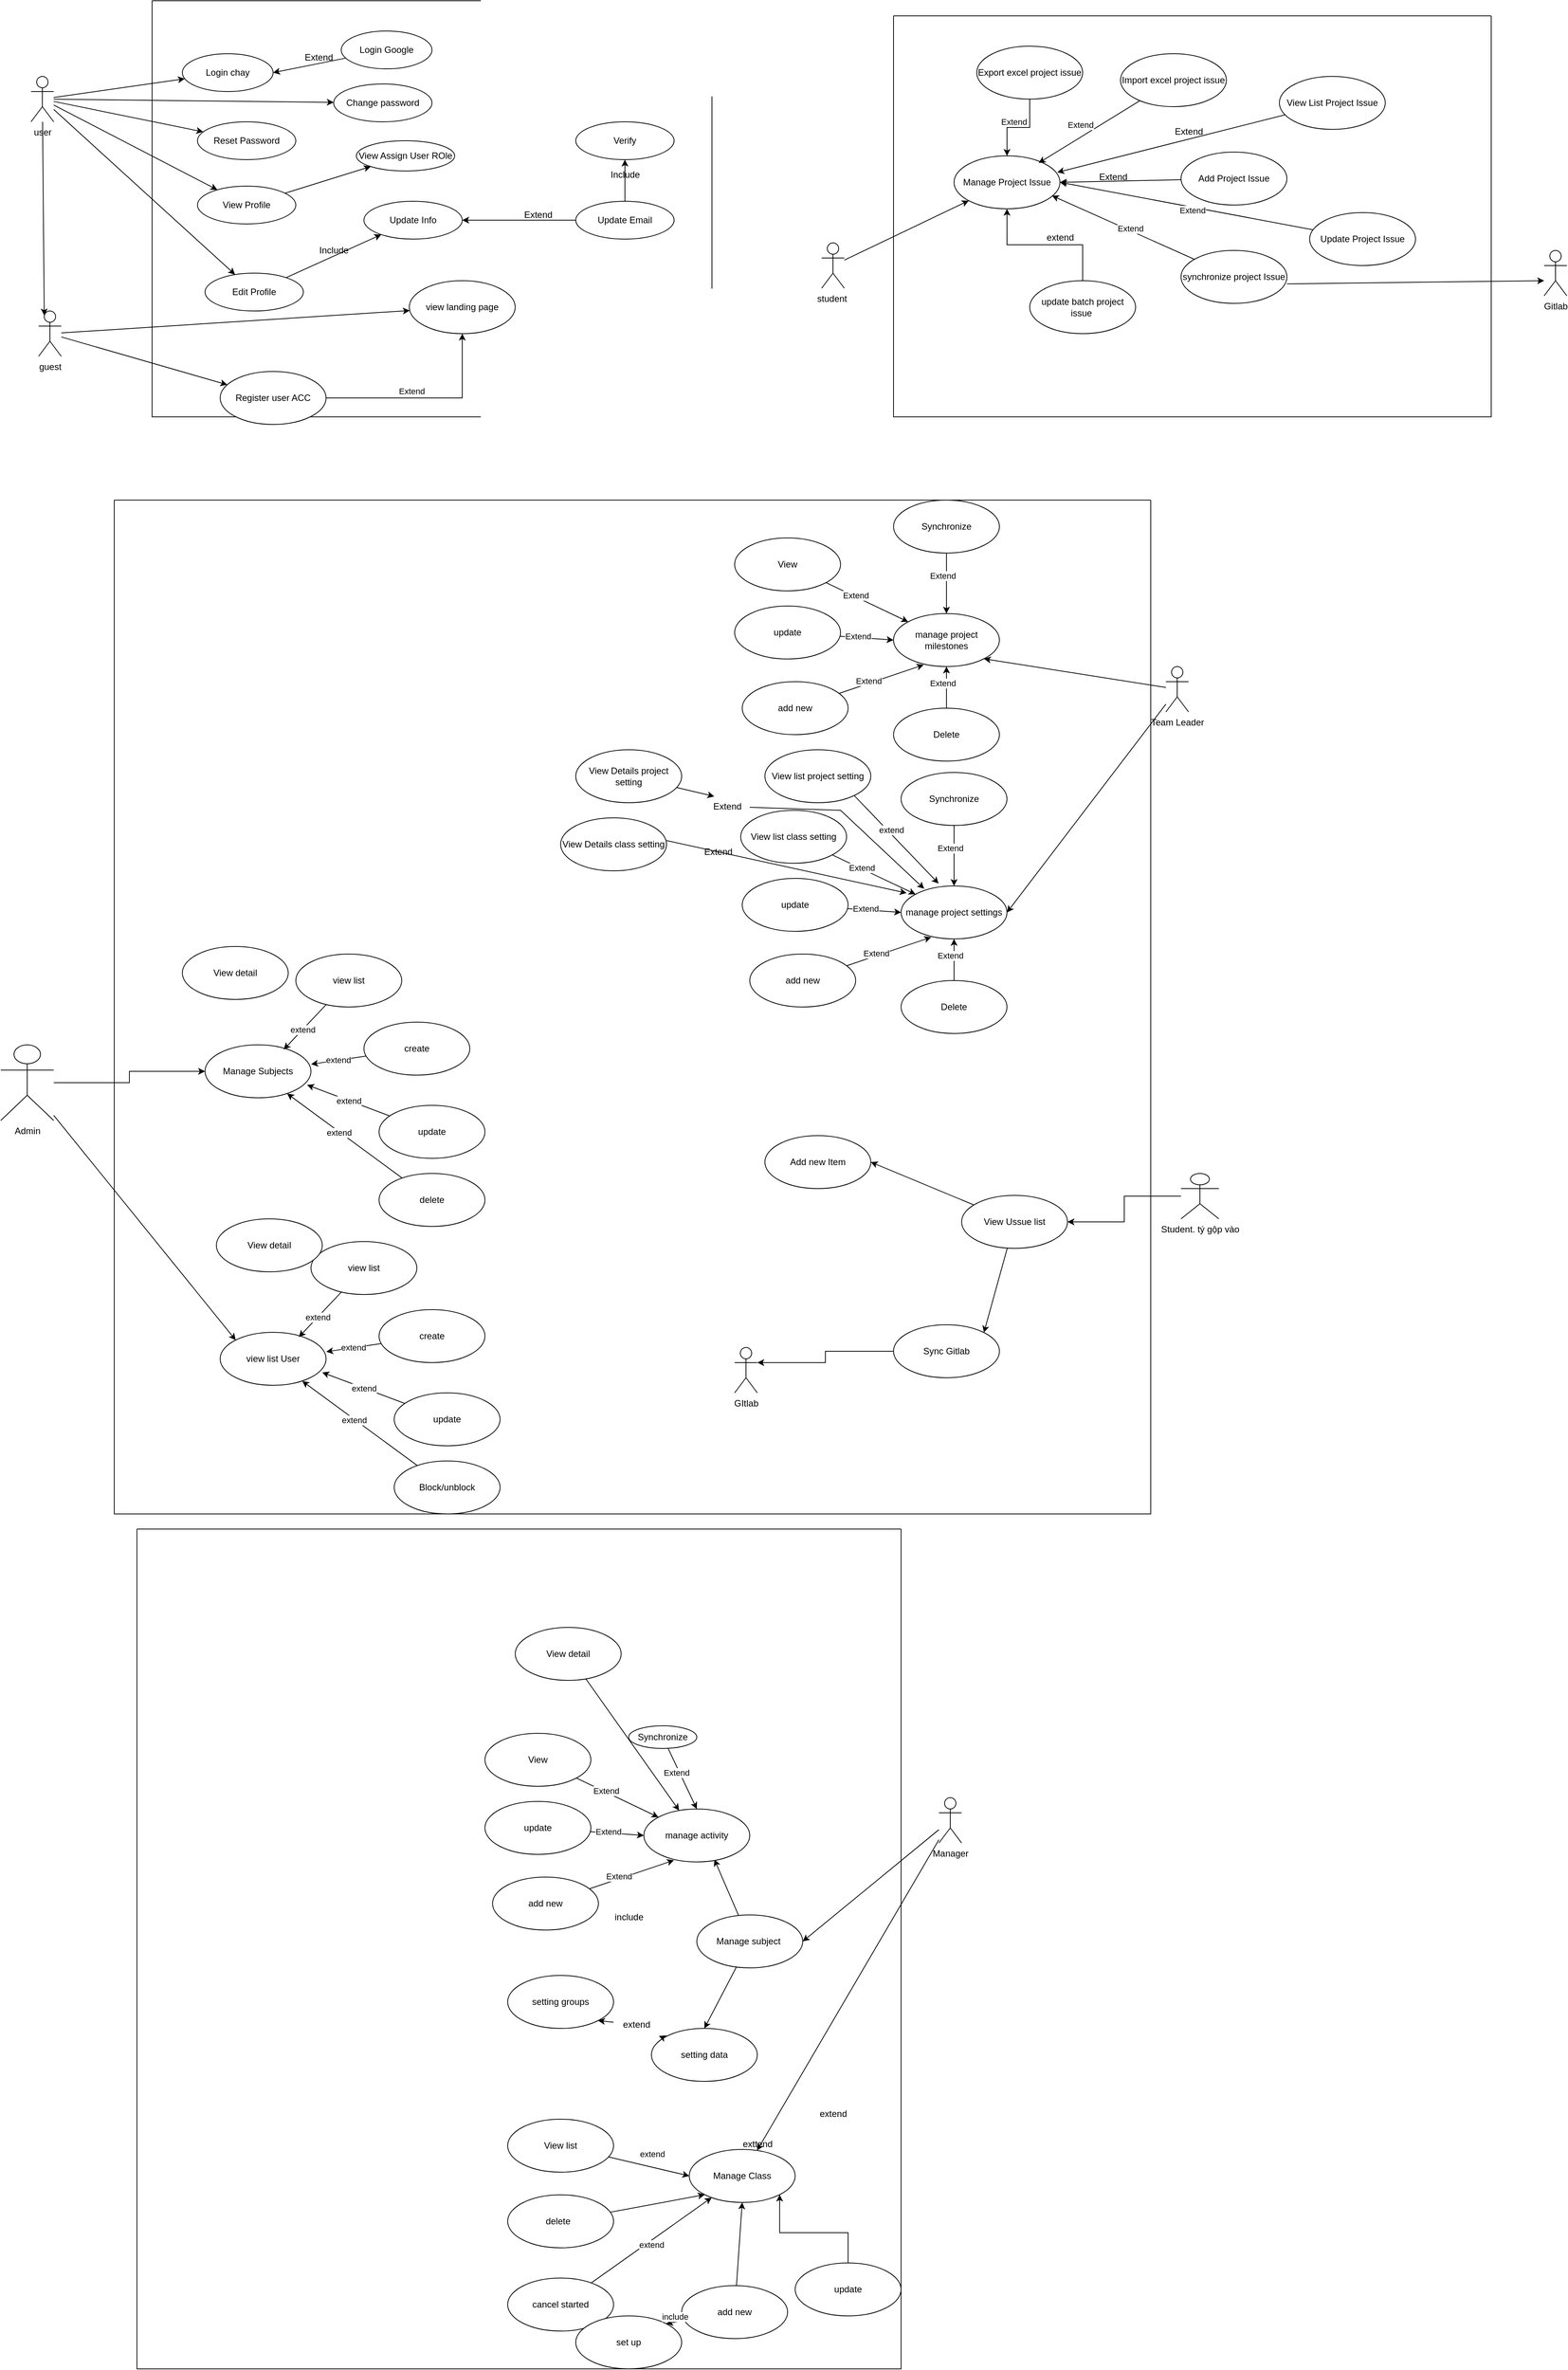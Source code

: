 <mxfile version="21.7.5" type="github">
  <diagram name="Page-1" id="S6UxS2rbXGVWsQRWLKjO">
    <mxGraphModel dx="1273" dy="740" grid="1" gridSize="10" guides="1" tooltips="1" connect="1" arrows="1" fold="1" page="1" pageScale="1" pageWidth="850" pageHeight="1100" math="0" shadow="0">
      <root>
        <mxCell id="0" />
        <mxCell id="1" parent="0" />
        <mxCell id="E_iQ0Z_nkJK2vYBMSeWu-5" style="rounded=0;orthogonalLoop=1;jettySize=auto;html=1;" parent="1" source="E_iQ0Z_nkJK2vYBMSeWu-1" target="E_iQ0Z_nkJK2vYBMSeWu-4" edge="1">
          <mxGeometry relative="1" as="geometry" />
        </mxCell>
        <mxCell id="E_iQ0Z_nkJK2vYBMSeWu-13" style="rounded=0;orthogonalLoop=1;jettySize=auto;html=1;" parent="1" source="E_iQ0Z_nkJK2vYBMSeWu-1" target="E_iQ0Z_nkJK2vYBMSeWu-12" edge="1">
          <mxGeometry relative="1" as="geometry" />
        </mxCell>
        <mxCell id="E_iQ0Z_nkJK2vYBMSeWu-16" style="rounded=0;orthogonalLoop=1;jettySize=auto;html=1;" parent="1" source="E_iQ0Z_nkJK2vYBMSeWu-1" target="E_iQ0Z_nkJK2vYBMSeWu-14" edge="1">
          <mxGeometry relative="1" as="geometry" />
        </mxCell>
        <mxCell id="E_iQ0Z_nkJK2vYBMSeWu-17" style="rounded=0;orthogonalLoop=1;jettySize=auto;html=1;" parent="1" source="E_iQ0Z_nkJK2vYBMSeWu-1" target="E_iQ0Z_nkJK2vYBMSeWu-15" edge="1">
          <mxGeometry relative="1" as="geometry" />
        </mxCell>
        <mxCell id="E_iQ0Z_nkJK2vYBMSeWu-34" style="rounded=0;orthogonalLoop=1;jettySize=auto;html=1;" parent="1" source="E_iQ0Z_nkJK2vYBMSeWu-1" target="E_iQ0Z_nkJK2vYBMSeWu-33" edge="1">
          <mxGeometry relative="1" as="geometry" />
        </mxCell>
        <mxCell id="PJf7z8ohsHyIc1MsfL0N-3" style="rounded=0;orthogonalLoop=1;jettySize=auto;html=1;entryX=0.25;entryY=0.1;entryDx=0;entryDy=0;entryPerimeter=0;" parent="1" source="E_iQ0Z_nkJK2vYBMSeWu-1" target="E_iQ0Z_nkJK2vYBMSeWu-230" edge="1">
          <mxGeometry relative="1" as="geometry" />
        </mxCell>
        <mxCell id="E_iQ0Z_nkJK2vYBMSeWu-1" value="user&lt;br&gt;" style="shape=umlActor;verticalLabelPosition=bottom;verticalAlign=top;html=1;outlineConnect=0;" parent="1" vertex="1">
          <mxGeometry x="110" y="110" width="30" height="60" as="geometry" />
        </mxCell>
        <mxCell id="E_iQ0Z_nkJK2vYBMSeWu-4" value="Login chay" style="ellipse;whiteSpace=wrap;html=1;" parent="1" vertex="1">
          <mxGeometry x="310" y="80" width="120" height="50" as="geometry" />
        </mxCell>
        <mxCell id="E_iQ0Z_nkJK2vYBMSeWu-6" value="" style="swimlane;startSize=0;" parent="1" vertex="1">
          <mxGeometry x="270" y="10" width="740" height="550" as="geometry" />
        </mxCell>
        <mxCell id="E_iQ0Z_nkJK2vYBMSeWu-8" value="Login Google" style="ellipse;whiteSpace=wrap;html=1;" parent="E_iQ0Z_nkJK2vYBMSeWu-6" vertex="1">
          <mxGeometry x="250" y="40" width="120" height="50" as="geometry" />
        </mxCell>
        <mxCell id="E_iQ0Z_nkJK2vYBMSeWu-11" value="Extend&lt;br&gt;" style="text;html=1;align=center;verticalAlign=middle;resizable=0;points=[];autosize=1;strokeColor=none;fillColor=none;" parent="E_iQ0Z_nkJK2vYBMSeWu-6" vertex="1">
          <mxGeometry x="190" y="60" width="60" height="30" as="geometry" />
        </mxCell>
        <mxCell id="E_iQ0Z_nkJK2vYBMSeWu-12" value="Reset Password" style="ellipse;whiteSpace=wrap;html=1;" parent="E_iQ0Z_nkJK2vYBMSeWu-6" vertex="1">
          <mxGeometry x="60" y="160" width="130" height="50" as="geometry" />
        </mxCell>
        <mxCell id="E_iQ0Z_nkJK2vYBMSeWu-32" style="rounded=0;orthogonalLoop=1;jettySize=auto;html=1;entryX=0;entryY=1;entryDx=0;entryDy=0;" parent="E_iQ0Z_nkJK2vYBMSeWu-6" source="E_iQ0Z_nkJK2vYBMSeWu-14" target="E_iQ0Z_nkJK2vYBMSeWu-31" edge="1">
          <mxGeometry relative="1" as="geometry" />
        </mxCell>
        <mxCell id="E_iQ0Z_nkJK2vYBMSeWu-14" value="View Profile" style="ellipse;whiteSpace=wrap;html=1;" parent="E_iQ0Z_nkJK2vYBMSeWu-6" vertex="1">
          <mxGeometry x="60" y="245" width="130" height="50" as="geometry" />
        </mxCell>
        <mxCell id="E_iQ0Z_nkJK2vYBMSeWu-19" value="" style="rounded=0;orthogonalLoop=1;jettySize=auto;html=1;" parent="E_iQ0Z_nkJK2vYBMSeWu-6" source="E_iQ0Z_nkJK2vYBMSeWu-15" target="E_iQ0Z_nkJK2vYBMSeWu-18" edge="1">
          <mxGeometry relative="1" as="geometry" />
        </mxCell>
        <mxCell id="E_iQ0Z_nkJK2vYBMSeWu-15" value="Edit Profile" style="ellipse;whiteSpace=wrap;html=1;" parent="E_iQ0Z_nkJK2vYBMSeWu-6" vertex="1">
          <mxGeometry x="70" y="360" width="130" height="50" as="geometry" />
        </mxCell>
        <mxCell id="E_iQ0Z_nkJK2vYBMSeWu-18" value="Update Info" style="ellipse;whiteSpace=wrap;html=1;" parent="E_iQ0Z_nkJK2vYBMSeWu-6" vertex="1">
          <mxGeometry x="280" y="265" width="130" height="50" as="geometry" />
        </mxCell>
        <mxCell id="E_iQ0Z_nkJK2vYBMSeWu-20" value="Include&lt;br&gt;" style="text;html=1;align=center;verticalAlign=middle;resizable=0;points=[];autosize=1;strokeColor=none;fillColor=none;" parent="E_iQ0Z_nkJK2vYBMSeWu-6" vertex="1">
          <mxGeometry x="210" y="315" width="60" height="30" as="geometry" />
        </mxCell>
        <mxCell id="E_iQ0Z_nkJK2vYBMSeWu-26" style="edgeStyle=orthogonalEdgeStyle;rounded=0;orthogonalLoop=1;jettySize=auto;html=1;entryX=1;entryY=0.5;entryDx=0;entryDy=0;" parent="E_iQ0Z_nkJK2vYBMSeWu-6" source="E_iQ0Z_nkJK2vYBMSeWu-21" target="E_iQ0Z_nkJK2vYBMSeWu-18" edge="1">
          <mxGeometry relative="1" as="geometry" />
        </mxCell>
        <mxCell id="E_iQ0Z_nkJK2vYBMSeWu-28" style="edgeStyle=orthogonalEdgeStyle;rounded=0;orthogonalLoop=1;jettySize=auto;html=1;entryX=0.5;entryY=1;entryDx=0;entryDy=0;" parent="E_iQ0Z_nkJK2vYBMSeWu-6" source="E_iQ0Z_nkJK2vYBMSeWu-21" target="E_iQ0Z_nkJK2vYBMSeWu-25" edge="1">
          <mxGeometry relative="1" as="geometry" />
        </mxCell>
        <mxCell id="E_iQ0Z_nkJK2vYBMSeWu-21" value="Update Email" style="ellipse;whiteSpace=wrap;html=1;" parent="E_iQ0Z_nkJK2vYBMSeWu-6" vertex="1">
          <mxGeometry x="560" y="265" width="130" height="50" as="geometry" />
        </mxCell>
        <mxCell id="E_iQ0Z_nkJK2vYBMSeWu-25" value="Verify" style="ellipse;whiteSpace=wrap;html=1;" parent="E_iQ0Z_nkJK2vYBMSeWu-6" vertex="1">
          <mxGeometry x="560" y="160" width="130" height="50" as="geometry" />
        </mxCell>
        <mxCell id="E_iQ0Z_nkJK2vYBMSeWu-31" value="View Assign User ROle" style="ellipse;whiteSpace=wrap;html=1;" parent="E_iQ0Z_nkJK2vYBMSeWu-6" vertex="1">
          <mxGeometry x="270" y="185" width="130" height="40" as="geometry" />
        </mxCell>
        <mxCell id="E_iQ0Z_nkJK2vYBMSeWu-33" value="Change password" style="ellipse;whiteSpace=wrap;html=1;" parent="E_iQ0Z_nkJK2vYBMSeWu-6" vertex="1">
          <mxGeometry x="240" y="110" width="130" height="50" as="geometry" />
        </mxCell>
        <mxCell id="E_iQ0Z_nkJK2vYBMSeWu-29" value="Include" style="text;html=1;align=center;verticalAlign=middle;resizable=0;points=[];autosize=1;strokeColor=none;fillColor=none;" parent="E_iQ0Z_nkJK2vYBMSeWu-6" vertex="1">
          <mxGeometry x="595" y="215" width="60" height="30" as="geometry" />
        </mxCell>
        <mxCell id="E_iQ0Z_nkJK2vYBMSeWu-231" value="view landing page" style="ellipse;whiteSpace=wrap;html=1;" parent="E_iQ0Z_nkJK2vYBMSeWu-6" vertex="1">
          <mxGeometry x="340" y="370" width="140" height="70" as="geometry" />
        </mxCell>
        <mxCell id="PJf7z8ohsHyIc1MsfL0N-1" style="edgeStyle=orthogonalEdgeStyle;rounded=0;orthogonalLoop=1;jettySize=auto;html=1;entryX=0.5;entryY=1;entryDx=0;entryDy=0;" parent="E_iQ0Z_nkJK2vYBMSeWu-6" source="E_iQ0Z_nkJK2vYBMSeWu-233" target="E_iQ0Z_nkJK2vYBMSeWu-231" edge="1">
          <mxGeometry relative="1" as="geometry" />
        </mxCell>
        <mxCell id="PJf7z8ohsHyIc1MsfL0N-2" value="Extend" style="edgeLabel;html=1;align=center;verticalAlign=middle;resizable=0;points=[];" parent="PJf7z8ohsHyIc1MsfL0N-1" vertex="1" connectable="0">
          <mxGeometry x="-0.157" y="9" relative="1" as="geometry">
            <mxPoint x="1" as="offset" />
          </mxGeometry>
        </mxCell>
        <mxCell id="E_iQ0Z_nkJK2vYBMSeWu-233" value="Register user ACC" style="ellipse;whiteSpace=wrap;html=1;" parent="E_iQ0Z_nkJK2vYBMSeWu-6" vertex="1">
          <mxGeometry x="90" y="490" width="140" height="70" as="geometry" />
        </mxCell>
        <mxCell id="E_iQ0Z_nkJK2vYBMSeWu-10" style="rounded=0;orthogonalLoop=1;jettySize=auto;html=1;entryX=1;entryY=0.5;entryDx=0;entryDy=0;" parent="1" source="E_iQ0Z_nkJK2vYBMSeWu-8" target="E_iQ0Z_nkJK2vYBMSeWu-4" edge="1">
          <mxGeometry relative="1" as="geometry" />
        </mxCell>
        <mxCell id="E_iQ0Z_nkJK2vYBMSeWu-27" value="Extend" style="text;html=1;align=center;verticalAlign=middle;resizable=0;points=[];autosize=1;strokeColor=none;fillColor=none;" parent="1" vertex="1">
          <mxGeometry x="750" y="278" width="60" height="30" as="geometry" />
        </mxCell>
        <mxCell id="E_iQ0Z_nkJK2vYBMSeWu-36" value="" style="swimlane;startSize=0;" parent="1" vertex="1">
          <mxGeometry x="220" y="670" width="1370" height="1340" as="geometry" />
        </mxCell>
        <mxCell id="E_iQ0Z_nkJK2vYBMSeWu-57" value="manage project milestones&lt;br&gt;" style="ellipse;whiteSpace=wrap;html=1;" parent="E_iQ0Z_nkJK2vYBMSeWu-36" vertex="1">
          <mxGeometry x="1030" y="150" width="140" height="70" as="geometry" />
        </mxCell>
        <mxCell id="E_iQ0Z_nkJK2vYBMSeWu-64" style="rounded=0;orthogonalLoop=1;jettySize=auto;html=1;" parent="E_iQ0Z_nkJK2vYBMSeWu-36" source="E_iQ0Z_nkJK2vYBMSeWu-58" target="E_iQ0Z_nkJK2vYBMSeWu-57" edge="1">
          <mxGeometry relative="1" as="geometry" />
        </mxCell>
        <mxCell id="E_iQ0Z_nkJK2vYBMSeWu-75" value="Extend" style="edgeLabel;html=1;align=center;verticalAlign=middle;resizable=0;points=[];" parent="E_iQ0Z_nkJK2vYBMSeWu-64" vertex="1" connectable="0">
          <mxGeometry x="-0.286" y="2" relative="1" as="geometry">
            <mxPoint x="-1" as="offset" />
          </mxGeometry>
        </mxCell>
        <mxCell id="E_iQ0Z_nkJK2vYBMSeWu-58" value="View" style="ellipse;whiteSpace=wrap;html=1;" parent="E_iQ0Z_nkJK2vYBMSeWu-36" vertex="1">
          <mxGeometry x="820" y="50" width="140" height="70" as="geometry" />
        </mxCell>
        <mxCell id="E_iQ0Z_nkJK2vYBMSeWu-66" style="rounded=0;orthogonalLoop=1;jettySize=auto;html=1;entryX=0;entryY=0.5;entryDx=0;entryDy=0;" parent="E_iQ0Z_nkJK2vYBMSeWu-36" source="E_iQ0Z_nkJK2vYBMSeWu-60" target="E_iQ0Z_nkJK2vYBMSeWu-57" edge="1">
          <mxGeometry relative="1" as="geometry" />
        </mxCell>
        <mxCell id="E_iQ0Z_nkJK2vYBMSeWu-76" value="Extend" style="edgeLabel;html=1;align=center;verticalAlign=middle;resizable=0;points=[];" parent="E_iQ0Z_nkJK2vYBMSeWu-66" vertex="1" connectable="0">
          <mxGeometry x="-0.366" y="2" relative="1" as="geometry">
            <mxPoint x="1" as="offset" />
          </mxGeometry>
        </mxCell>
        <mxCell id="E_iQ0Z_nkJK2vYBMSeWu-60" value="update" style="ellipse;whiteSpace=wrap;html=1;" parent="E_iQ0Z_nkJK2vYBMSeWu-36" vertex="1">
          <mxGeometry x="820" y="140" width="140" height="70" as="geometry" />
        </mxCell>
        <mxCell id="E_iQ0Z_nkJK2vYBMSeWu-68" style="rounded=0;orthogonalLoop=1;jettySize=auto;html=1;entryX=0.284;entryY=0.968;entryDx=0;entryDy=0;entryPerimeter=0;" parent="E_iQ0Z_nkJK2vYBMSeWu-36" source="E_iQ0Z_nkJK2vYBMSeWu-67" target="E_iQ0Z_nkJK2vYBMSeWu-57" edge="1">
          <mxGeometry relative="1" as="geometry" />
        </mxCell>
        <mxCell id="E_iQ0Z_nkJK2vYBMSeWu-77" value="Extend" style="edgeLabel;html=1;align=center;verticalAlign=middle;resizable=0;points=[];" parent="E_iQ0Z_nkJK2vYBMSeWu-68" vertex="1" connectable="0">
          <mxGeometry x="-0.289" y="3" relative="1" as="geometry">
            <mxPoint as="offset" />
          </mxGeometry>
        </mxCell>
        <mxCell id="E_iQ0Z_nkJK2vYBMSeWu-67" value="add new" style="ellipse;whiteSpace=wrap;html=1;" parent="E_iQ0Z_nkJK2vYBMSeWu-36" vertex="1">
          <mxGeometry x="830" y="240" width="140" height="70" as="geometry" />
        </mxCell>
        <mxCell id="E_iQ0Z_nkJK2vYBMSeWu-70" style="edgeStyle=orthogonalEdgeStyle;rounded=0;orthogonalLoop=1;jettySize=auto;html=1;entryX=0.5;entryY=1;entryDx=0;entryDy=0;" parent="E_iQ0Z_nkJK2vYBMSeWu-36" source="E_iQ0Z_nkJK2vYBMSeWu-69" target="E_iQ0Z_nkJK2vYBMSeWu-57" edge="1">
          <mxGeometry relative="1" as="geometry" />
        </mxCell>
        <mxCell id="E_iQ0Z_nkJK2vYBMSeWu-78" value="Extend" style="edgeLabel;html=1;align=center;verticalAlign=middle;resizable=0;points=[];" parent="E_iQ0Z_nkJK2vYBMSeWu-70" vertex="1" connectable="0">
          <mxGeometry x="0.171" y="5" relative="1" as="geometry">
            <mxPoint y="-1" as="offset" />
          </mxGeometry>
        </mxCell>
        <mxCell id="E_iQ0Z_nkJK2vYBMSeWu-69" value="Delete" style="ellipse;whiteSpace=wrap;html=1;" parent="E_iQ0Z_nkJK2vYBMSeWu-36" vertex="1">
          <mxGeometry x="1030" y="275" width="140" height="70" as="geometry" />
        </mxCell>
        <mxCell id="E_iQ0Z_nkJK2vYBMSeWu-73" style="edgeStyle=orthogonalEdgeStyle;rounded=0;orthogonalLoop=1;jettySize=auto;html=1;entryX=0.5;entryY=0;entryDx=0;entryDy=0;" parent="E_iQ0Z_nkJK2vYBMSeWu-36" source="E_iQ0Z_nkJK2vYBMSeWu-71" target="E_iQ0Z_nkJK2vYBMSeWu-57" edge="1">
          <mxGeometry relative="1" as="geometry" />
        </mxCell>
        <mxCell id="E_iQ0Z_nkJK2vYBMSeWu-74" value="Extend" style="edgeLabel;html=1;align=center;verticalAlign=middle;resizable=0;points=[];" parent="E_iQ0Z_nkJK2vYBMSeWu-73" vertex="1" connectable="0">
          <mxGeometry x="-0.222" y="-5" relative="1" as="geometry">
            <mxPoint y="-1" as="offset" />
          </mxGeometry>
        </mxCell>
        <mxCell id="E_iQ0Z_nkJK2vYBMSeWu-71" value="Synchronize" style="ellipse;whiteSpace=wrap;html=1;" parent="E_iQ0Z_nkJK2vYBMSeWu-36" vertex="1">
          <mxGeometry x="1030" width="140" height="70" as="geometry" />
        </mxCell>
        <mxCell id="E_iQ0Z_nkJK2vYBMSeWu-96" value="manage project settings" style="ellipse;whiteSpace=wrap;html=1;" parent="E_iQ0Z_nkJK2vYBMSeWu-36" vertex="1">
          <mxGeometry x="1040" y="510" width="140" height="70" as="geometry" />
        </mxCell>
        <mxCell id="E_iQ0Z_nkJK2vYBMSeWu-97" style="rounded=0;orthogonalLoop=1;jettySize=auto;html=1;" parent="E_iQ0Z_nkJK2vYBMSeWu-36" source="E_iQ0Z_nkJK2vYBMSeWu-99" target="E_iQ0Z_nkJK2vYBMSeWu-96" edge="1">
          <mxGeometry relative="1" as="geometry" />
        </mxCell>
        <mxCell id="E_iQ0Z_nkJK2vYBMSeWu-98" value="Extend" style="edgeLabel;html=1;align=center;verticalAlign=middle;resizable=0;points=[];" parent="E_iQ0Z_nkJK2vYBMSeWu-97" vertex="1" connectable="0">
          <mxGeometry x="-0.286" y="2" relative="1" as="geometry">
            <mxPoint x="-1" as="offset" />
          </mxGeometry>
        </mxCell>
        <mxCell id="E_iQ0Z_nkJK2vYBMSeWu-99" value="View list class setting" style="ellipse;whiteSpace=wrap;html=1;" parent="E_iQ0Z_nkJK2vYBMSeWu-36" vertex="1">
          <mxGeometry x="828" y="410" width="140" height="70" as="geometry" />
        </mxCell>
        <mxCell id="E_iQ0Z_nkJK2vYBMSeWu-100" style="rounded=0;orthogonalLoop=1;jettySize=auto;html=1;entryX=0;entryY=0.5;entryDx=0;entryDy=0;" parent="E_iQ0Z_nkJK2vYBMSeWu-36" source="E_iQ0Z_nkJK2vYBMSeWu-102" target="E_iQ0Z_nkJK2vYBMSeWu-96" edge="1">
          <mxGeometry relative="1" as="geometry" />
        </mxCell>
        <mxCell id="E_iQ0Z_nkJK2vYBMSeWu-101" value="Extend" style="edgeLabel;html=1;align=center;verticalAlign=middle;resizable=0;points=[];" parent="E_iQ0Z_nkJK2vYBMSeWu-100" vertex="1" connectable="0">
          <mxGeometry x="-0.366" y="2" relative="1" as="geometry">
            <mxPoint x="1" as="offset" />
          </mxGeometry>
        </mxCell>
        <mxCell id="E_iQ0Z_nkJK2vYBMSeWu-102" value="update" style="ellipse;whiteSpace=wrap;html=1;" parent="E_iQ0Z_nkJK2vYBMSeWu-36" vertex="1">
          <mxGeometry x="830" y="500" width="140" height="70" as="geometry" />
        </mxCell>
        <mxCell id="E_iQ0Z_nkJK2vYBMSeWu-103" style="rounded=0;orthogonalLoop=1;jettySize=auto;html=1;entryX=0.284;entryY=0.968;entryDx=0;entryDy=0;entryPerimeter=0;" parent="E_iQ0Z_nkJK2vYBMSeWu-36" source="E_iQ0Z_nkJK2vYBMSeWu-105" target="E_iQ0Z_nkJK2vYBMSeWu-96" edge="1">
          <mxGeometry relative="1" as="geometry" />
        </mxCell>
        <mxCell id="E_iQ0Z_nkJK2vYBMSeWu-104" value="Extend" style="edgeLabel;html=1;align=center;verticalAlign=middle;resizable=0;points=[];" parent="E_iQ0Z_nkJK2vYBMSeWu-103" vertex="1" connectable="0">
          <mxGeometry x="-0.289" y="3" relative="1" as="geometry">
            <mxPoint as="offset" />
          </mxGeometry>
        </mxCell>
        <mxCell id="E_iQ0Z_nkJK2vYBMSeWu-105" value="add new" style="ellipse;whiteSpace=wrap;html=1;" parent="E_iQ0Z_nkJK2vYBMSeWu-36" vertex="1">
          <mxGeometry x="840" y="600" width="140" height="70" as="geometry" />
        </mxCell>
        <mxCell id="E_iQ0Z_nkJK2vYBMSeWu-106" style="edgeStyle=orthogonalEdgeStyle;rounded=0;orthogonalLoop=1;jettySize=auto;html=1;entryX=0.5;entryY=1;entryDx=0;entryDy=0;" parent="E_iQ0Z_nkJK2vYBMSeWu-36" source="E_iQ0Z_nkJK2vYBMSeWu-108" target="E_iQ0Z_nkJK2vYBMSeWu-96" edge="1">
          <mxGeometry relative="1" as="geometry" />
        </mxCell>
        <mxCell id="E_iQ0Z_nkJK2vYBMSeWu-107" value="Extend" style="edgeLabel;html=1;align=center;verticalAlign=middle;resizable=0;points=[];" parent="E_iQ0Z_nkJK2vYBMSeWu-106" vertex="1" connectable="0">
          <mxGeometry x="0.171" y="5" relative="1" as="geometry">
            <mxPoint y="-1" as="offset" />
          </mxGeometry>
        </mxCell>
        <mxCell id="E_iQ0Z_nkJK2vYBMSeWu-108" value="Delete" style="ellipse;whiteSpace=wrap;html=1;" parent="E_iQ0Z_nkJK2vYBMSeWu-36" vertex="1">
          <mxGeometry x="1040" y="635" width="140" height="70" as="geometry" />
        </mxCell>
        <mxCell id="E_iQ0Z_nkJK2vYBMSeWu-109" style="edgeStyle=orthogonalEdgeStyle;rounded=0;orthogonalLoop=1;jettySize=auto;html=1;entryX=0.5;entryY=0;entryDx=0;entryDy=0;" parent="E_iQ0Z_nkJK2vYBMSeWu-36" source="E_iQ0Z_nkJK2vYBMSeWu-111" target="E_iQ0Z_nkJK2vYBMSeWu-96" edge="1">
          <mxGeometry relative="1" as="geometry" />
        </mxCell>
        <mxCell id="E_iQ0Z_nkJK2vYBMSeWu-110" value="Extend" style="edgeLabel;html=1;align=center;verticalAlign=middle;resizable=0;points=[];" parent="E_iQ0Z_nkJK2vYBMSeWu-109" vertex="1" connectable="0">
          <mxGeometry x="-0.222" y="-5" relative="1" as="geometry">
            <mxPoint y="-1" as="offset" />
          </mxGeometry>
        </mxCell>
        <mxCell id="E_iQ0Z_nkJK2vYBMSeWu-111" value="Synchronize" style="ellipse;whiteSpace=wrap;html=1;" parent="E_iQ0Z_nkJK2vYBMSeWu-36" vertex="1">
          <mxGeometry x="1040" y="360" width="140" height="70" as="geometry" />
        </mxCell>
        <mxCell id="ZFBj4-Nmn7d8awIpKmeW-1" style="rounded=0;orthogonalLoop=1;jettySize=auto;html=1;entryX=0.01;entryY=0.405;entryDx=0;entryDy=0;entryPerimeter=0;" parent="E_iQ0Z_nkJK2vYBMSeWu-36" edge="1">
          <mxGeometry relative="1" as="geometry">
            <mxPoint x="730.003" y="450.0" as="sourcePoint" />
            <mxPoint x="1047.23" y="519.37" as="targetPoint" />
          </mxGeometry>
        </mxCell>
        <mxCell id="E_iQ0Z_nkJK2vYBMSeWu-112" value="View Details class setting" style="ellipse;whiteSpace=wrap;html=1;" parent="E_iQ0Z_nkJK2vYBMSeWu-36" vertex="1">
          <mxGeometry x="590" y="420" width="140" height="70" as="geometry" />
        </mxCell>
        <mxCell id="E_iQ0Z_nkJK2vYBMSeWu-118" style="rounded=0;orthogonalLoop=1;jettySize=auto;html=1;entryX=0.354;entryY=-0.045;entryDx=0;entryDy=0;entryPerimeter=0;" parent="E_iQ0Z_nkJK2vYBMSeWu-36" target="E_iQ0Z_nkJK2vYBMSeWu-96" edge="1">
          <mxGeometry relative="1" as="geometry">
            <mxPoint x="970.001" y="382.033" as="sourcePoint" />
            <mxPoint x="1092.24" y="500.0" as="targetPoint" />
          </mxGeometry>
        </mxCell>
        <mxCell id="E_iQ0Z_nkJK2vYBMSeWu-119" value="extend" style="edgeLabel;html=1;align=center;verticalAlign=middle;resizable=0;points=[];" parent="E_iQ0Z_nkJK2vYBMSeWu-118" vertex="1" connectable="0">
          <mxGeometry x="-0.106" y="3" relative="1" as="geometry">
            <mxPoint x="1" as="offset" />
          </mxGeometry>
        </mxCell>
        <mxCell id="E_iQ0Z_nkJK2vYBMSeWu-115" value="View list project setting" style="ellipse;whiteSpace=wrap;html=1;" parent="E_iQ0Z_nkJK2vYBMSeWu-36" vertex="1">
          <mxGeometry x="860" y="330" width="140" height="70" as="geometry" />
        </mxCell>
        <mxCell id="ZFBj4-Nmn7d8awIpKmeW-2" style="rounded=0;orthogonalLoop=1;jettySize=auto;html=1;entryX=0.218;entryY=0.053;entryDx=0;entryDy=0;entryPerimeter=0;" parent="E_iQ0Z_nkJK2vYBMSeWu-36" source="E_iQ0Z_nkJK2vYBMSeWu-120" target="E_iQ0Z_nkJK2vYBMSeWu-96" edge="1">
          <mxGeometry relative="1" as="geometry">
            <Array as="points">
              <mxPoint x="960" y="410" />
            </Array>
          </mxGeometry>
        </mxCell>
        <mxCell id="E_iQ0Z_nkJK2vYBMSeWu-116" value="View Details project setting" style="ellipse;whiteSpace=wrap;html=1;" parent="E_iQ0Z_nkJK2vYBMSeWu-36" vertex="1">
          <mxGeometry x="610" y="330" width="140" height="70" as="geometry" />
        </mxCell>
        <mxCell id="E_iQ0Z_nkJK2vYBMSeWu-194" value="Manage Subjects&lt;br&gt;" style="ellipse;whiteSpace=wrap;html=1;" parent="E_iQ0Z_nkJK2vYBMSeWu-36" vertex="1">
          <mxGeometry x="120" y="720" width="140" height="70" as="geometry" />
        </mxCell>
        <mxCell id="E_iQ0Z_nkJK2vYBMSeWu-205" style="rounded=0;orthogonalLoop=1;jettySize=auto;html=1;entryX=0.743;entryY=0.089;entryDx=0;entryDy=0;entryPerimeter=0;" parent="E_iQ0Z_nkJK2vYBMSeWu-36" source="E_iQ0Z_nkJK2vYBMSeWu-198" target="E_iQ0Z_nkJK2vYBMSeWu-194" edge="1">
          <mxGeometry relative="1" as="geometry" />
        </mxCell>
        <mxCell id="E_iQ0Z_nkJK2vYBMSeWu-209" value="extend" style="edgeLabel;html=1;align=center;verticalAlign=middle;resizable=0;points=[];" parent="E_iQ0Z_nkJK2vYBMSeWu-205" vertex="1" connectable="0">
          <mxGeometry x="0.124" relative="1" as="geometry">
            <mxPoint as="offset" />
          </mxGeometry>
        </mxCell>
        <mxCell id="E_iQ0Z_nkJK2vYBMSeWu-198" value="view list" style="ellipse;whiteSpace=wrap;html=1;" parent="E_iQ0Z_nkJK2vYBMSeWu-36" vertex="1">
          <mxGeometry x="240" y="600" width="140" height="70" as="geometry" />
        </mxCell>
        <mxCell id="E_iQ0Z_nkJK2vYBMSeWu-206" style="rounded=0;orthogonalLoop=1;jettySize=auto;html=1;entryX=1.002;entryY=0.366;entryDx=0;entryDy=0;entryPerimeter=0;" parent="E_iQ0Z_nkJK2vYBMSeWu-36" source="E_iQ0Z_nkJK2vYBMSeWu-199" target="E_iQ0Z_nkJK2vYBMSeWu-194" edge="1">
          <mxGeometry relative="1" as="geometry" />
        </mxCell>
        <mxCell id="E_iQ0Z_nkJK2vYBMSeWu-210" value="extend" style="edgeLabel;html=1;align=center;verticalAlign=middle;resizable=0;points=[];" parent="E_iQ0Z_nkJK2vYBMSeWu-206" vertex="1" connectable="0">
          <mxGeometry x="-0.009" relative="1" as="geometry">
            <mxPoint x="-1" as="offset" />
          </mxGeometry>
        </mxCell>
        <mxCell id="E_iQ0Z_nkJK2vYBMSeWu-199" value="create" style="ellipse;whiteSpace=wrap;html=1;" parent="E_iQ0Z_nkJK2vYBMSeWu-36" vertex="1">
          <mxGeometry x="330" y="690" width="140" height="70" as="geometry" />
        </mxCell>
        <mxCell id="E_iQ0Z_nkJK2vYBMSeWu-207" style="rounded=0;orthogonalLoop=1;jettySize=auto;html=1;entryX=0.964;entryY=0.757;entryDx=0;entryDy=0;entryPerimeter=0;" parent="E_iQ0Z_nkJK2vYBMSeWu-36" source="E_iQ0Z_nkJK2vYBMSeWu-200" target="E_iQ0Z_nkJK2vYBMSeWu-194" edge="1">
          <mxGeometry relative="1" as="geometry" />
        </mxCell>
        <mxCell id="E_iQ0Z_nkJK2vYBMSeWu-211" value="extend" style="edgeLabel;html=1;align=center;verticalAlign=middle;resizable=0;points=[];" parent="E_iQ0Z_nkJK2vYBMSeWu-207" vertex="1" connectable="0">
          <mxGeometry x="-0.007" y="1" relative="1" as="geometry">
            <mxPoint y="-1" as="offset" />
          </mxGeometry>
        </mxCell>
        <mxCell id="E_iQ0Z_nkJK2vYBMSeWu-200" value="update" style="ellipse;whiteSpace=wrap;html=1;" parent="E_iQ0Z_nkJK2vYBMSeWu-36" vertex="1">
          <mxGeometry x="350" y="800" width="140" height="70" as="geometry" />
        </mxCell>
        <mxCell id="E_iQ0Z_nkJK2vYBMSeWu-208" style="rounded=0;orthogonalLoop=1;jettySize=auto;html=1;entryX=0.775;entryY=0.92;entryDx=0;entryDy=0;entryPerimeter=0;" parent="E_iQ0Z_nkJK2vYBMSeWu-36" source="E_iQ0Z_nkJK2vYBMSeWu-201" target="E_iQ0Z_nkJK2vYBMSeWu-194" edge="1">
          <mxGeometry relative="1" as="geometry" />
        </mxCell>
        <mxCell id="E_iQ0Z_nkJK2vYBMSeWu-212" value="extend" style="edgeLabel;html=1;align=center;verticalAlign=middle;resizable=0;points=[];" parent="E_iQ0Z_nkJK2vYBMSeWu-208" vertex="1" connectable="0">
          <mxGeometry x="0.095" y="1" relative="1" as="geometry">
            <mxPoint as="offset" />
          </mxGeometry>
        </mxCell>
        <mxCell id="E_iQ0Z_nkJK2vYBMSeWu-201" value="delete" style="ellipse;whiteSpace=wrap;html=1;" parent="E_iQ0Z_nkJK2vYBMSeWu-36" vertex="1">
          <mxGeometry x="350" y="890" width="140" height="70" as="geometry" />
        </mxCell>
        <mxCell id="E_iQ0Z_nkJK2vYBMSeWu-202" value="View detail" style="ellipse;whiteSpace=wrap;html=1;" parent="E_iQ0Z_nkJK2vYBMSeWu-36" vertex="1">
          <mxGeometry x="90" y="590" width="140" height="70" as="geometry" />
        </mxCell>
        <mxCell id="E_iQ0Z_nkJK2vYBMSeWu-213" value="view list User" style="ellipse;whiteSpace=wrap;html=1;" parent="E_iQ0Z_nkJK2vYBMSeWu-36" vertex="1">
          <mxGeometry x="140" y="1100" width="140" height="70" as="geometry" />
        </mxCell>
        <mxCell id="E_iQ0Z_nkJK2vYBMSeWu-214" style="rounded=0;orthogonalLoop=1;jettySize=auto;html=1;entryX=0.743;entryY=0.089;entryDx=0;entryDy=0;entryPerimeter=0;" parent="E_iQ0Z_nkJK2vYBMSeWu-36" source="E_iQ0Z_nkJK2vYBMSeWu-216" target="E_iQ0Z_nkJK2vYBMSeWu-213" edge="1">
          <mxGeometry relative="1" as="geometry" />
        </mxCell>
        <mxCell id="E_iQ0Z_nkJK2vYBMSeWu-215" value="extend" style="edgeLabel;html=1;align=center;verticalAlign=middle;resizable=0;points=[];" parent="E_iQ0Z_nkJK2vYBMSeWu-214" vertex="1" connectable="0">
          <mxGeometry x="0.124" relative="1" as="geometry">
            <mxPoint as="offset" />
          </mxGeometry>
        </mxCell>
        <mxCell id="E_iQ0Z_nkJK2vYBMSeWu-216" value="view list" style="ellipse;whiteSpace=wrap;html=1;" parent="E_iQ0Z_nkJK2vYBMSeWu-36" vertex="1">
          <mxGeometry x="260" y="980" width="140" height="70" as="geometry" />
        </mxCell>
        <mxCell id="E_iQ0Z_nkJK2vYBMSeWu-217" style="rounded=0;orthogonalLoop=1;jettySize=auto;html=1;entryX=1.002;entryY=0.366;entryDx=0;entryDy=0;entryPerimeter=0;" parent="E_iQ0Z_nkJK2vYBMSeWu-36" source="E_iQ0Z_nkJK2vYBMSeWu-219" target="E_iQ0Z_nkJK2vYBMSeWu-213" edge="1">
          <mxGeometry relative="1" as="geometry" />
        </mxCell>
        <mxCell id="E_iQ0Z_nkJK2vYBMSeWu-218" value="extend" style="edgeLabel;html=1;align=center;verticalAlign=middle;resizable=0;points=[];" parent="E_iQ0Z_nkJK2vYBMSeWu-217" vertex="1" connectable="0">
          <mxGeometry x="-0.009" relative="1" as="geometry">
            <mxPoint x="-1" as="offset" />
          </mxGeometry>
        </mxCell>
        <mxCell id="E_iQ0Z_nkJK2vYBMSeWu-219" value="create" style="ellipse;whiteSpace=wrap;html=1;" parent="E_iQ0Z_nkJK2vYBMSeWu-36" vertex="1">
          <mxGeometry x="350" y="1070" width="140" height="70" as="geometry" />
        </mxCell>
        <mxCell id="E_iQ0Z_nkJK2vYBMSeWu-220" style="rounded=0;orthogonalLoop=1;jettySize=auto;html=1;entryX=0.964;entryY=0.757;entryDx=0;entryDy=0;entryPerimeter=0;" parent="E_iQ0Z_nkJK2vYBMSeWu-36" source="E_iQ0Z_nkJK2vYBMSeWu-222" target="E_iQ0Z_nkJK2vYBMSeWu-213" edge="1">
          <mxGeometry relative="1" as="geometry" />
        </mxCell>
        <mxCell id="E_iQ0Z_nkJK2vYBMSeWu-221" value="extend" style="edgeLabel;html=1;align=center;verticalAlign=middle;resizable=0;points=[];" parent="E_iQ0Z_nkJK2vYBMSeWu-220" vertex="1" connectable="0">
          <mxGeometry x="-0.007" y="1" relative="1" as="geometry">
            <mxPoint y="-1" as="offset" />
          </mxGeometry>
        </mxCell>
        <mxCell id="E_iQ0Z_nkJK2vYBMSeWu-222" value="update" style="ellipse;whiteSpace=wrap;html=1;" parent="E_iQ0Z_nkJK2vYBMSeWu-36" vertex="1">
          <mxGeometry x="370" y="1180" width="140" height="70" as="geometry" />
        </mxCell>
        <mxCell id="E_iQ0Z_nkJK2vYBMSeWu-223" style="rounded=0;orthogonalLoop=1;jettySize=auto;html=1;entryX=0.775;entryY=0.92;entryDx=0;entryDy=0;entryPerimeter=0;" parent="E_iQ0Z_nkJK2vYBMSeWu-36" source="E_iQ0Z_nkJK2vYBMSeWu-225" target="E_iQ0Z_nkJK2vYBMSeWu-213" edge="1">
          <mxGeometry relative="1" as="geometry" />
        </mxCell>
        <mxCell id="E_iQ0Z_nkJK2vYBMSeWu-224" value="extend" style="edgeLabel;html=1;align=center;verticalAlign=middle;resizable=0;points=[];" parent="E_iQ0Z_nkJK2vYBMSeWu-223" vertex="1" connectable="0">
          <mxGeometry x="0.095" y="1" relative="1" as="geometry">
            <mxPoint as="offset" />
          </mxGeometry>
        </mxCell>
        <mxCell id="E_iQ0Z_nkJK2vYBMSeWu-225" value="Block/unblock" style="ellipse;whiteSpace=wrap;html=1;" parent="E_iQ0Z_nkJK2vYBMSeWu-36" vertex="1">
          <mxGeometry x="370" y="1270" width="140" height="70" as="geometry" />
        </mxCell>
        <mxCell id="E_iQ0Z_nkJK2vYBMSeWu-227" value="View detail" style="ellipse;whiteSpace=wrap;html=1;" parent="E_iQ0Z_nkJK2vYBMSeWu-36" vertex="1">
          <mxGeometry x="135" y="950" width="140" height="70" as="geometry" />
        </mxCell>
        <mxCell id="PJf7z8ohsHyIc1MsfL0N-11" style="rounded=0;orthogonalLoop=1;jettySize=auto;html=1;entryX=1;entryY=0;entryDx=0;entryDy=0;" parent="E_iQ0Z_nkJK2vYBMSeWu-36" source="PJf7z8ohsHyIc1MsfL0N-7" target="PJf7z8ohsHyIc1MsfL0N-10" edge="1">
          <mxGeometry relative="1" as="geometry" />
        </mxCell>
        <mxCell id="PJf7z8ohsHyIc1MsfL0N-12" style="rounded=0;orthogonalLoop=1;jettySize=auto;html=1;entryX=1;entryY=0.5;entryDx=0;entryDy=0;" parent="E_iQ0Z_nkJK2vYBMSeWu-36" source="PJf7z8ohsHyIc1MsfL0N-7" target="PJf7z8ohsHyIc1MsfL0N-9" edge="1">
          <mxGeometry relative="1" as="geometry" />
        </mxCell>
        <mxCell id="PJf7z8ohsHyIc1MsfL0N-7" value="View Ussue list" style="ellipse;whiteSpace=wrap;html=1;" parent="E_iQ0Z_nkJK2vYBMSeWu-36" vertex="1">
          <mxGeometry x="1120" y="919" width="140" height="70" as="geometry" />
        </mxCell>
        <mxCell id="PJf7z8ohsHyIc1MsfL0N-9" value="Add new Item" style="ellipse;whiteSpace=wrap;html=1;" parent="E_iQ0Z_nkJK2vYBMSeWu-36" vertex="1">
          <mxGeometry x="860" y="840" width="140" height="70" as="geometry" />
        </mxCell>
        <mxCell id="PJf7z8ohsHyIc1MsfL0N-14" style="edgeStyle=orthogonalEdgeStyle;rounded=0;orthogonalLoop=1;jettySize=auto;html=1;entryX=1;entryY=0.333;entryDx=0;entryDy=0;entryPerimeter=0;" parent="E_iQ0Z_nkJK2vYBMSeWu-36" source="PJf7z8ohsHyIc1MsfL0N-10" target="PJf7z8ohsHyIc1MsfL0N-13" edge="1">
          <mxGeometry relative="1" as="geometry" />
        </mxCell>
        <mxCell id="PJf7z8ohsHyIc1MsfL0N-10" value="Sync Gitlab" style="ellipse;whiteSpace=wrap;html=1;" parent="E_iQ0Z_nkJK2vYBMSeWu-36" vertex="1">
          <mxGeometry x="1030" y="1090" width="140" height="70" as="geometry" />
        </mxCell>
        <mxCell id="PJf7z8ohsHyIc1MsfL0N-13" value="GItlab" style="shape=umlActor;verticalLabelPosition=bottom;verticalAlign=top;html=1;" parent="E_iQ0Z_nkJK2vYBMSeWu-36" vertex="1">
          <mxGeometry x="820" y="1120" width="30" height="60" as="geometry" />
        </mxCell>
        <mxCell id="E_iQ0Z_nkJK2vYBMSeWu-114" value="Extend" style="text;html=1;align=center;verticalAlign=middle;resizable=0;points=[];autosize=1;strokeColor=none;fillColor=none;" parent="E_iQ0Z_nkJK2vYBMSeWu-36" vertex="1">
          <mxGeometry x="768" y="450" width="60" height="30" as="geometry" />
        </mxCell>
        <mxCell id="E_iQ0Z_nkJK2vYBMSeWu-120" value="Extend" style="text;html=1;align=center;verticalAlign=middle;resizable=0;points=[];autosize=1;strokeColor=none;fillColor=none;" parent="E_iQ0Z_nkJK2vYBMSeWu-36" vertex="1">
          <mxGeometry x="780" y="390" width="60" height="30" as="geometry" />
        </mxCell>
        <mxCell id="ZFBj4-Nmn7d8awIpKmeW-3" value="" style="rounded=0;orthogonalLoop=1;jettySize=auto;html=1;entryX=0.218;entryY=0.053;entryDx=0;entryDy=0;entryPerimeter=0;" parent="E_iQ0Z_nkJK2vYBMSeWu-36" source="E_iQ0Z_nkJK2vYBMSeWu-116" target="E_iQ0Z_nkJK2vYBMSeWu-120" edge="1">
          <mxGeometry relative="1" as="geometry">
            <mxPoint x="956" y="1036" as="sourcePoint" />
            <mxPoint x="1291" y="1164" as="targetPoint" />
          </mxGeometry>
        </mxCell>
        <mxCell id="E_iQ0Z_nkJK2vYBMSeWu-79" style="rounded=0;orthogonalLoop=1;jettySize=auto;html=1;entryX=1;entryY=1;entryDx=0;entryDy=0;" parent="1" source="E_iQ0Z_nkJK2vYBMSeWu-56" target="E_iQ0Z_nkJK2vYBMSeWu-57" edge="1">
          <mxGeometry relative="1" as="geometry" />
        </mxCell>
        <mxCell id="E_iQ0Z_nkJK2vYBMSeWu-121" style="rounded=0;orthogonalLoop=1;jettySize=auto;html=1;entryX=1;entryY=0.5;entryDx=0;entryDy=0;" parent="1" source="E_iQ0Z_nkJK2vYBMSeWu-56" target="E_iQ0Z_nkJK2vYBMSeWu-96" edge="1">
          <mxGeometry relative="1" as="geometry" />
        </mxCell>
        <mxCell id="E_iQ0Z_nkJK2vYBMSeWu-56" value="Team Leader&lt;br&gt;" style="shape=umlActor;verticalLabelPosition=bottom;verticalAlign=top;html=1;" parent="1" vertex="1">
          <mxGeometry x="1610" y="890" width="30" height="60" as="geometry" />
        </mxCell>
        <mxCell id="E_iQ0Z_nkJK2vYBMSeWu-124" value="" style="swimlane;startSize=0;" parent="1" vertex="1">
          <mxGeometry x="250" y="2030" width="1010" height="1110" as="geometry" />
        </mxCell>
        <mxCell id="E_iQ0Z_nkJK2vYBMSeWu-166" style="rounded=0;orthogonalLoop=1;jettySize=auto;html=1;entryX=0.666;entryY=0.953;entryDx=0;entryDy=0;entryPerimeter=0;" parent="E_iQ0Z_nkJK2vYBMSeWu-124" source="E_iQ0Z_nkJK2vYBMSeWu-127" target="E_iQ0Z_nkJK2vYBMSeWu-128" edge="1">
          <mxGeometry relative="1" as="geometry" />
        </mxCell>
        <mxCell id="E_iQ0Z_nkJK2vYBMSeWu-167" style="rounded=0;orthogonalLoop=1;jettySize=auto;html=1;entryX=0.5;entryY=0;entryDx=0;entryDy=0;" parent="E_iQ0Z_nkJK2vYBMSeWu-124" source="E_iQ0Z_nkJK2vYBMSeWu-127" target="E_iQ0Z_nkJK2vYBMSeWu-148" edge="1">
          <mxGeometry relative="1" as="geometry" />
        </mxCell>
        <mxCell id="E_iQ0Z_nkJK2vYBMSeWu-127" value="Manage subject&amp;nbsp;" style="ellipse;whiteSpace=wrap;html=1;" parent="E_iQ0Z_nkJK2vYBMSeWu-124" vertex="1">
          <mxGeometry x="740" y="510" width="140" height="70" as="geometry" />
        </mxCell>
        <mxCell id="E_iQ0Z_nkJK2vYBMSeWu-128" value="manage activity&lt;br&gt;" style="ellipse;whiteSpace=wrap;html=1;" parent="E_iQ0Z_nkJK2vYBMSeWu-124" vertex="1">
          <mxGeometry x="670" y="370" width="140" height="70" as="geometry" />
        </mxCell>
        <mxCell id="E_iQ0Z_nkJK2vYBMSeWu-129" style="rounded=0;orthogonalLoop=1;jettySize=auto;html=1;" parent="E_iQ0Z_nkJK2vYBMSeWu-124" source="E_iQ0Z_nkJK2vYBMSeWu-131" target="E_iQ0Z_nkJK2vYBMSeWu-128" edge="1">
          <mxGeometry relative="1" as="geometry" />
        </mxCell>
        <mxCell id="E_iQ0Z_nkJK2vYBMSeWu-130" value="Extend" style="edgeLabel;html=1;align=center;verticalAlign=middle;resizable=0;points=[];" parent="E_iQ0Z_nkJK2vYBMSeWu-129" vertex="1" connectable="0">
          <mxGeometry x="-0.286" y="2" relative="1" as="geometry">
            <mxPoint x="-1" as="offset" />
          </mxGeometry>
        </mxCell>
        <mxCell id="E_iQ0Z_nkJK2vYBMSeWu-131" value="View" style="ellipse;whiteSpace=wrap;html=1;" parent="E_iQ0Z_nkJK2vYBMSeWu-124" vertex="1">
          <mxGeometry x="460" y="270" width="140" height="70" as="geometry" />
        </mxCell>
        <mxCell id="E_iQ0Z_nkJK2vYBMSeWu-132" style="rounded=0;orthogonalLoop=1;jettySize=auto;html=1;entryX=0;entryY=0.5;entryDx=0;entryDy=0;" parent="E_iQ0Z_nkJK2vYBMSeWu-124" source="E_iQ0Z_nkJK2vYBMSeWu-134" target="E_iQ0Z_nkJK2vYBMSeWu-128" edge="1">
          <mxGeometry relative="1" as="geometry" />
        </mxCell>
        <mxCell id="E_iQ0Z_nkJK2vYBMSeWu-133" value="Extend" style="edgeLabel;html=1;align=center;verticalAlign=middle;resizable=0;points=[];" parent="E_iQ0Z_nkJK2vYBMSeWu-132" vertex="1" connectable="0">
          <mxGeometry x="-0.366" y="2" relative="1" as="geometry">
            <mxPoint x="1" as="offset" />
          </mxGeometry>
        </mxCell>
        <mxCell id="E_iQ0Z_nkJK2vYBMSeWu-134" value="update" style="ellipse;whiteSpace=wrap;html=1;" parent="E_iQ0Z_nkJK2vYBMSeWu-124" vertex="1">
          <mxGeometry x="460" y="360" width="140" height="70" as="geometry" />
        </mxCell>
        <mxCell id="E_iQ0Z_nkJK2vYBMSeWu-135" style="rounded=0;orthogonalLoop=1;jettySize=auto;html=1;entryX=0.284;entryY=0.968;entryDx=0;entryDy=0;entryPerimeter=0;" parent="E_iQ0Z_nkJK2vYBMSeWu-124" source="E_iQ0Z_nkJK2vYBMSeWu-137" target="E_iQ0Z_nkJK2vYBMSeWu-128" edge="1">
          <mxGeometry relative="1" as="geometry" />
        </mxCell>
        <mxCell id="E_iQ0Z_nkJK2vYBMSeWu-136" value="Extend" style="edgeLabel;html=1;align=center;verticalAlign=middle;resizable=0;points=[];" parent="E_iQ0Z_nkJK2vYBMSeWu-135" vertex="1" connectable="0">
          <mxGeometry x="-0.289" y="3" relative="1" as="geometry">
            <mxPoint as="offset" />
          </mxGeometry>
        </mxCell>
        <mxCell id="E_iQ0Z_nkJK2vYBMSeWu-137" value="add new" style="ellipse;whiteSpace=wrap;html=1;" parent="E_iQ0Z_nkJK2vYBMSeWu-124" vertex="1">
          <mxGeometry x="470" y="460" width="140" height="70" as="geometry" />
        </mxCell>
        <mxCell id="E_iQ0Z_nkJK2vYBMSeWu-140" style="rounded=0;orthogonalLoop=1;jettySize=auto;html=1;entryX=0.5;entryY=0;entryDx=0;entryDy=0;" parent="E_iQ0Z_nkJK2vYBMSeWu-124" source="E_iQ0Z_nkJK2vYBMSeWu-142" target="E_iQ0Z_nkJK2vYBMSeWu-128" edge="1">
          <mxGeometry relative="1" as="geometry" />
        </mxCell>
        <mxCell id="E_iQ0Z_nkJK2vYBMSeWu-141" value="Extend" style="edgeLabel;html=1;align=center;verticalAlign=middle;resizable=0;points=[];" parent="E_iQ0Z_nkJK2vYBMSeWu-140" vertex="1" connectable="0">
          <mxGeometry x="-0.222" y="-5" relative="1" as="geometry">
            <mxPoint y="-1" as="offset" />
          </mxGeometry>
        </mxCell>
        <mxCell id="E_iQ0Z_nkJK2vYBMSeWu-142" value="Synchronize" style="ellipse;whiteSpace=wrap;html=1;" parent="E_iQ0Z_nkJK2vYBMSeWu-124" vertex="1">
          <mxGeometry x="650" y="260" width="90" height="30" as="geometry" />
        </mxCell>
        <mxCell id="PJf7z8ohsHyIc1MsfL0N-18" style="rounded=0;orthogonalLoop=1;jettySize=auto;html=1;" parent="E_iQ0Z_nkJK2vYBMSeWu-124" source="E_iQ0Z_nkJK2vYBMSeWu-144" target="E_iQ0Z_nkJK2vYBMSeWu-128" edge="1">
          <mxGeometry relative="1" as="geometry" />
        </mxCell>
        <mxCell id="E_iQ0Z_nkJK2vYBMSeWu-144" value="View detail" style="ellipse;whiteSpace=wrap;html=1;" parent="E_iQ0Z_nkJK2vYBMSeWu-124" vertex="1">
          <mxGeometry x="500" y="130" width="140" height="70" as="geometry" />
        </mxCell>
        <mxCell id="E_iQ0Z_nkJK2vYBMSeWu-161" style="rounded=0;orthogonalLoop=1;jettySize=auto;html=1;entryX=1;entryY=1;entryDx=0;entryDy=0;" parent="E_iQ0Z_nkJK2vYBMSeWu-124" source="E_iQ0Z_nkJK2vYBMSeWu-179" target="E_iQ0Z_nkJK2vYBMSeWu-149" edge="1">
          <mxGeometry relative="1" as="geometry" />
        </mxCell>
        <mxCell id="E_iQ0Z_nkJK2vYBMSeWu-148" value="setting data" style="ellipse;whiteSpace=wrap;html=1;" parent="E_iQ0Z_nkJK2vYBMSeWu-124" vertex="1">
          <mxGeometry x="680" y="660" width="140" height="70" as="geometry" />
        </mxCell>
        <mxCell id="E_iQ0Z_nkJK2vYBMSeWu-149" value="setting groups" style="ellipse;whiteSpace=wrap;html=1;" parent="E_iQ0Z_nkJK2vYBMSeWu-124" vertex="1">
          <mxGeometry x="490" y="590" width="140" height="70" as="geometry" />
        </mxCell>
        <mxCell id="E_iQ0Z_nkJK2vYBMSeWu-171" value="Manage Class" style="ellipse;whiteSpace=wrap;html=1;" parent="E_iQ0Z_nkJK2vYBMSeWu-124" vertex="1">
          <mxGeometry x="730" y="820" width="140" height="70" as="geometry" />
        </mxCell>
        <mxCell id="E_iQ0Z_nkJK2vYBMSeWu-176" style="rounded=0;orthogonalLoop=1;jettySize=auto;html=1;entryX=0;entryY=0.5;entryDx=0;entryDy=0;" parent="E_iQ0Z_nkJK2vYBMSeWu-124" source="E_iQ0Z_nkJK2vYBMSeWu-173" target="E_iQ0Z_nkJK2vYBMSeWu-171" edge="1">
          <mxGeometry relative="1" as="geometry" />
        </mxCell>
        <mxCell id="E_iQ0Z_nkJK2vYBMSeWu-177" value="extend&lt;br&gt;" style="edgeLabel;html=1;align=center;verticalAlign=middle;resizable=0;points=[];" parent="E_iQ0Z_nkJK2vYBMSeWu-176" vertex="1" connectable="0">
          <mxGeometry x="-0.004" y="17" relative="1" as="geometry">
            <mxPoint as="offset" />
          </mxGeometry>
        </mxCell>
        <mxCell id="E_iQ0Z_nkJK2vYBMSeWu-173" value="View list" style="ellipse;whiteSpace=wrap;html=1;" parent="E_iQ0Z_nkJK2vYBMSeWu-124" vertex="1">
          <mxGeometry x="490" y="780" width="140" height="70" as="geometry" />
        </mxCell>
        <mxCell id="E_iQ0Z_nkJK2vYBMSeWu-178" style="rounded=0;orthogonalLoop=1;jettySize=auto;html=1;entryX=0;entryY=1;entryDx=0;entryDy=0;" parent="E_iQ0Z_nkJK2vYBMSeWu-124" source="E_iQ0Z_nkJK2vYBMSeWu-174" target="E_iQ0Z_nkJK2vYBMSeWu-171" edge="1">
          <mxGeometry relative="1" as="geometry" />
        </mxCell>
        <mxCell id="E_iQ0Z_nkJK2vYBMSeWu-174" value="delete&amp;nbsp;&amp;nbsp;" style="ellipse;whiteSpace=wrap;html=1;" parent="E_iQ0Z_nkJK2vYBMSeWu-124" vertex="1">
          <mxGeometry x="490" y="880" width="140" height="70" as="geometry" />
        </mxCell>
        <mxCell id="E_iQ0Z_nkJK2vYBMSeWu-180" style="rounded=0;orthogonalLoop=1;jettySize=auto;html=1;" parent="E_iQ0Z_nkJK2vYBMSeWu-124" source="E_iQ0Z_nkJK2vYBMSeWu-175" target="E_iQ0Z_nkJK2vYBMSeWu-171" edge="1">
          <mxGeometry relative="1" as="geometry" />
        </mxCell>
        <mxCell id="E_iQ0Z_nkJK2vYBMSeWu-181" value="extend" style="edgeLabel;html=1;align=center;verticalAlign=middle;resizable=0;points=[];" parent="E_iQ0Z_nkJK2vYBMSeWu-180" vertex="1" connectable="0">
          <mxGeometry x="-0.034" y="-5" relative="1" as="geometry">
            <mxPoint as="offset" />
          </mxGeometry>
        </mxCell>
        <mxCell id="E_iQ0Z_nkJK2vYBMSeWu-175" value="cancel started" style="ellipse;whiteSpace=wrap;html=1;" parent="E_iQ0Z_nkJK2vYBMSeWu-124" vertex="1">
          <mxGeometry x="490" y="990" width="140" height="70" as="geometry" />
        </mxCell>
        <mxCell id="E_iQ0Z_nkJK2vYBMSeWu-188" style="rounded=0;orthogonalLoop=1;jettySize=auto;html=1;entryX=0.5;entryY=1;entryDx=0;entryDy=0;" parent="E_iQ0Z_nkJK2vYBMSeWu-124" source="E_iQ0Z_nkJK2vYBMSeWu-182" target="E_iQ0Z_nkJK2vYBMSeWu-171" edge="1">
          <mxGeometry relative="1" as="geometry" />
        </mxCell>
        <mxCell id="E_iQ0Z_nkJK2vYBMSeWu-182" value="add new" style="ellipse;whiteSpace=wrap;html=1;" parent="E_iQ0Z_nkJK2vYBMSeWu-124" vertex="1">
          <mxGeometry x="720" y="1000" width="140" height="70" as="geometry" />
        </mxCell>
        <mxCell id="E_iQ0Z_nkJK2vYBMSeWu-190" style="edgeStyle=orthogonalEdgeStyle;rounded=0;orthogonalLoop=1;jettySize=auto;html=1;entryX=1;entryY=1;entryDx=0;entryDy=0;" parent="E_iQ0Z_nkJK2vYBMSeWu-124" source="E_iQ0Z_nkJK2vYBMSeWu-187" target="E_iQ0Z_nkJK2vYBMSeWu-171" edge="1">
          <mxGeometry relative="1" as="geometry" />
        </mxCell>
        <mxCell id="E_iQ0Z_nkJK2vYBMSeWu-187" value="update" style="ellipse;whiteSpace=wrap;html=1;" parent="E_iQ0Z_nkJK2vYBMSeWu-124" vertex="1">
          <mxGeometry x="870" y="970" width="140" height="70" as="geometry" />
        </mxCell>
        <mxCell id="E_iQ0Z_nkJK2vYBMSeWu-179" value="extend" style="text;html=1;align=center;verticalAlign=middle;resizable=0;points=[];autosize=1;strokeColor=none;fillColor=none;" parent="E_iQ0Z_nkJK2vYBMSeWu-124" vertex="1">
          <mxGeometry x="630" y="640" width="60" height="30" as="geometry" />
        </mxCell>
        <mxCell id="PJf7z8ohsHyIc1MsfL0N-16" value="" style="rounded=0;orthogonalLoop=1;jettySize=auto;html=1;entryX=1;entryY=1;entryDx=0;entryDy=0;" parent="E_iQ0Z_nkJK2vYBMSeWu-124" source="E_iQ0Z_nkJK2vYBMSeWu-148" target="E_iQ0Z_nkJK2vYBMSeWu-179" edge="1">
          <mxGeometry relative="1" as="geometry">
            <mxPoint x="941" y="2706" as="sourcePoint" />
            <mxPoint x="859" y="2680" as="targetPoint" />
          </mxGeometry>
        </mxCell>
        <mxCell id="E_iQ0Z_nkJK2vYBMSeWu-184" value="set up" style="ellipse;whiteSpace=wrap;html=1;" parent="E_iQ0Z_nkJK2vYBMSeWu-124" vertex="1">
          <mxGeometry x="580" y="1040" width="140" height="70" as="geometry" />
        </mxCell>
        <mxCell id="E_iQ0Z_nkJK2vYBMSeWu-185" style="rounded=0;orthogonalLoop=1;jettySize=auto;html=1;entryX=1;entryY=0;entryDx=0;entryDy=0;" parent="E_iQ0Z_nkJK2vYBMSeWu-124" source="E_iQ0Z_nkJK2vYBMSeWu-182" target="E_iQ0Z_nkJK2vYBMSeWu-184" edge="1">
          <mxGeometry relative="1" as="geometry" />
        </mxCell>
        <mxCell id="E_iQ0Z_nkJK2vYBMSeWu-186" value="include" style="edgeLabel;html=1;align=center;verticalAlign=middle;resizable=0;points=[];" parent="E_iQ0Z_nkJK2vYBMSeWu-185" vertex="1" connectable="0">
          <mxGeometry x="-0.065" y="-7" relative="1" as="geometry">
            <mxPoint as="offset" />
          </mxGeometry>
        </mxCell>
        <mxCell id="E_iQ0Z_nkJK2vYBMSeWu-169" style="rounded=0;orthogonalLoop=1;jettySize=auto;html=1;entryX=1;entryY=0.5;entryDx=0;entryDy=0;" parent="1" source="E_iQ0Z_nkJK2vYBMSeWu-147" target="E_iQ0Z_nkJK2vYBMSeWu-127" edge="1">
          <mxGeometry relative="1" as="geometry" />
        </mxCell>
        <mxCell id="E_iQ0Z_nkJK2vYBMSeWu-192" style="rounded=0;orthogonalLoop=1;jettySize=auto;html=1;" parent="1" source="E_iQ0Z_nkJK2vYBMSeWu-147" target="E_iQ0Z_nkJK2vYBMSeWu-171" edge="1">
          <mxGeometry relative="1" as="geometry" />
        </mxCell>
        <mxCell id="E_iQ0Z_nkJK2vYBMSeWu-147" value="Manager" style="shape=umlActor;verticalLabelPosition=bottom;verticalAlign=top;html=1;" parent="1" vertex="1">
          <mxGeometry x="1310" y="2385" width="30" height="60" as="geometry" />
        </mxCell>
        <mxCell id="E_iQ0Z_nkJK2vYBMSeWu-162" value="include" style="text;html=1;align=center;verticalAlign=middle;resizable=0;points=[];autosize=1;strokeColor=none;fillColor=none;" parent="1" vertex="1">
          <mxGeometry x="870" y="2528" width="60" height="30" as="geometry" />
        </mxCell>
        <mxCell id="E_iQ0Z_nkJK2vYBMSeWu-189" value="exttend" style="text;html=1;align=center;verticalAlign=middle;resizable=0;points=[];autosize=1;strokeColor=none;fillColor=none;" parent="1" vertex="1">
          <mxGeometry x="1040" y="2828" width="60" height="30" as="geometry" />
        </mxCell>
        <mxCell id="E_iQ0Z_nkJK2vYBMSeWu-191" value="extend" style="text;html=1;align=center;verticalAlign=middle;resizable=0;points=[];autosize=1;strokeColor=none;fillColor=none;" parent="1" vertex="1">
          <mxGeometry x="1140" y="2788" width="60" height="30" as="geometry" />
        </mxCell>
        <mxCell id="E_iQ0Z_nkJK2vYBMSeWu-197" style="edgeStyle=orthogonalEdgeStyle;rounded=0;orthogonalLoop=1;jettySize=auto;html=1;entryX=0;entryY=0.5;entryDx=0;entryDy=0;" parent="1" source="E_iQ0Z_nkJK2vYBMSeWu-193" target="E_iQ0Z_nkJK2vYBMSeWu-194" edge="1">
          <mxGeometry relative="1" as="geometry" />
        </mxCell>
        <mxCell id="E_iQ0Z_nkJK2vYBMSeWu-229" style="rounded=0;orthogonalLoop=1;jettySize=auto;html=1;entryX=0;entryY=0;entryDx=0;entryDy=0;" parent="1" source="E_iQ0Z_nkJK2vYBMSeWu-193" target="E_iQ0Z_nkJK2vYBMSeWu-213" edge="1">
          <mxGeometry relative="1" as="geometry" />
        </mxCell>
        <mxCell id="E_iQ0Z_nkJK2vYBMSeWu-193" value="Admin&lt;br&gt;" style="shape=umlActor;verticalLabelPosition=bottom;verticalAlign=top;html=1;" parent="1" vertex="1">
          <mxGeometry x="70" y="1390" width="70" height="100" as="geometry" />
        </mxCell>
        <mxCell id="E_iQ0Z_nkJK2vYBMSeWu-232" style="rounded=0;orthogonalLoop=1;jettySize=auto;html=1;" parent="1" source="E_iQ0Z_nkJK2vYBMSeWu-230" target="E_iQ0Z_nkJK2vYBMSeWu-231" edge="1">
          <mxGeometry relative="1" as="geometry" />
        </mxCell>
        <mxCell id="E_iQ0Z_nkJK2vYBMSeWu-234" style="rounded=0;orthogonalLoop=1;jettySize=auto;html=1;" parent="1" source="E_iQ0Z_nkJK2vYBMSeWu-230" target="E_iQ0Z_nkJK2vYBMSeWu-233" edge="1">
          <mxGeometry relative="1" as="geometry" />
        </mxCell>
        <mxCell id="E_iQ0Z_nkJK2vYBMSeWu-230" value="guest" style="shape=umlActor;verticalLabelPosition=bottom;verticalAlign=top;html=1;" parent="1" vertex="1">
          <mxGeometry x="120" y="420" width="30" height="60" as="geometry" />
        </mxCell>
        <mxCell id="PJf7z8ohsHyIc1MsfL0N-15" style="edgeStyle=orthogonalEdgeStyle;rounded=0;orthogonalLoop=1;jettySize=auto;html=1;entryX=1;entryY=0.5;entryDx=0;entryDy=0;" parent="1" source="PJf7z8ohsHyIc1MsfL0N-6" target="PJf7z8ohsHyIc1MsfL0N-7" edge="1">
          <mxGeometry relative="1" as="geometry" />
        </mxCell>
        <mxCell id="PJf7z8ohsHyIc1MsfL0N-6" value="Student. tý gộp vào" style="shape=umlActor;verticalLabelPosition=bottom;verticalAlign=top;html=1;outlineConnect=0;" parent="1" vertex="1">
          <mxGeometry x="1630" y="1560" width="50" height="60" as="geometry" />
        </mxCell>
        <mxCell id="JmhdsffWLKxabHgKlGc1-1" value="" style="swimlane;startSize=0;" vertex="1" parent="1">
          <mxGeometry x="1250" y="30" width="790" height="530" as="geometry" />
        </mxCell>
        <mxCell id="JmhdsffWLKxabHgKlGc1-22" style="rounded=0;orthogonalLoop=1;jettySize=auto;html=1;entryX=0.975;entryY=0.311;entryDx=0;entryDy=0;entryPerimeter=0;" edge="1" parent="JmhdsffWLKxabHgKlGc1-1" source="E_iQ0Z_nkJK2vYBMSeWu-39" target="JmhdsffWLKxabHgKlGc1-2">
          <mxGeometry relative="1" as="geometry" />
        </mxCell>
        <mxCell id="E_iQ0Z_nkJK2vYBMSeWu-39" value="View List Project Issue" style="ellipse;whiteSpace=wrap;html=1;" parent="JmhdsffWLKxabHgKlGc1-1" vertex="1">
          <mxGeometry x="510" y="80" width="140" height="70" as="geometry" />
        </mxCell>
        <mxCell id="JmhdsffWLKxabHgKlGc1-24" style="rounded=0;orthogonalLoop=1;jettySize=auto;html=1;entryX=1;entryY=0.5;entryDx=0;entryDy=0;" edge="1" parent="JmhdsffWLKxabHgKlGc1-1" source="E_iQ0Z_nkJK2vYBMSeWu-40" target="JmhdsffWLKxabHgKlGc1-2">
          <mxGeometry relative="1" as="geometry" />
        </mxCell>
        <mxCell id="E_iQ0Z_nkJK2vYBMSeWu-40" value="Add Project Issue" style="ellipse;whiteSpace=wrap;html=1;" parent="JmhdsffWLKxabHgKlGc1-1" vertex="1">
          <mxGeometry x="380" y="180" width="140" height="70" as="geometry" />
        </mxCell>
        <mxCell id="JmhdsffWLKxabHgKlGc1-26" style="rounded=0;orthogonalLoop=1;jettySize=auto;html=1;entryX=1;entryY=0.5;entryDx=0;entryDy=0;" edge="1" parent="JmhdsffWLKxabHgKlGc1-1" source="E_iQ0Z_nkJK2vYBMSeWu-41" target="JmhdsffWLKxabHgKlGc1-2">
          <mxGeometry relative="1" as="geometry" />
        </mxCell>
        <mxCell id="JmhdsffWLKxabHgKlGc1-27" value="Extend" style="edgeLabel;html=1;align=center;verticalAlign=middle;resizable=0;points=[];" vertex="1" connectable="0" parent="JmhdsffWLKxabHgKlGc1-26">
          <mxGeometry x="-0.048" y="4" relative="1" as="geometry">
            <mxPoint as="offset" />
          </mxGeometry>
        </mxCell>
        <mxCell id="E_iQ0Z_nkJK2vYBMSeWu-41" value="Update Project Issue" style="ellipse;whiteSpace=wrap;html=1;" parent="JmhdsffWLKxabHgKlGc1-1" vertex="1">
          <mxGeometry x="550" y="260" width="140" height="70" as="geometry" />
        </mxCell>
        <mxCell id="JmhdsffWLKxabHgKlGc1-28" style="rounded=0;orthogonalLoop=1;jettySize=auto;html=1;entryX=0.925;entryY=0.752;entryDx=0;entryDy=0;entryPerimeter=0;" edge="1" parent="JmhdsffWLKxabHgKlGc1-1" source="E_iQ0Z_nkJK2vYBMSeWu-54" target="JmhdsffWLKxabHgKlGc1-2">
          <mxGeometry relative="1" as="geometry" />
        </mxCell>
        <mxCell id="JmhdsffWLKxabHgKlGc1-29" value="Extend" style="edgeLabel;html=1;align=center;verticalAlign=middle;resizable=0;points=[];" vertex="1" connectable="0" parent="JmhdsffWLKxabHgKlGc1-28">
          <mxGeometry x="-0.088" y="-3" relative="1" as="geometry">
            <mxPoint as="offset" />
          </mxGeometry>
        </mxCell>
        <mxCell id="E_iQ0Z_nkJK2vYBMSeWu-54" value="synchronize project Issue" style="ellipse;whiteSpace=wrap;html=1;" parent="JmhdsffWLKxabHgKlGc1-1" vertex="1">
          <mxGeometry x="380" y="310" width="140" height="70" as="geometry" />
        </mxCell>
        <mxCell id="JmhdsffWLKxabHgKlGc1-2" value="Manage Project Issue" style="ellipse;whiteSpace=wrap;html=1;" vertex="1" parent="JmhdsffWLKxabHgKlGc1-1">
          <mxGeometry x="80" y="185" width="140" height="70" as="geometry" />
        </mxCell>
        <mxCell id="JmhdsffWLKxabHgKlGc1-16" style="edgeStyle=orthogonalEdgeStyle;rounded=0;orthogonalLoop=1;jettySize=auto;html=1;" edge="1" parent="JmhdsffWLKxabHgKlGc1-1" source="JmhdsffWLKxabHgKlGc1-5" target="JmhdsffWLKxabHgKlGc1-2">
          <mxGeometry relative="1" as="geometry" />
        </mxCell>
        <mxCell id="JmhdsffWLKxabHgKlGc1-5" value="update batch project issue&amp;nbsp;" style="ellipse;whiteSpace=wrap;html=1;" vertex="1" parent="JmhdsffWLKxabHgKlGc1-1">
          <mxGeometry x="180" y="350" width="140" height="70" as="geometry" />
        </mxCell>
        <mxCell id="JmhdsffWLKxabHgKlGc1-20" style="rounded=0;orthogonalLoop=1;jettySize=auto;html=1;entryX=0.799;entryY=0.134;entryDx=0;entryDy=0;entryPerimeter=0;" edge="1" parent="JmhdsffWLKxabHgKlGc1-1" source="JmhdsffWLKxabHgKlGc1-7" target="JmhdsffWLKxabHgKlGc1-2">
          <mxGeometry relative="1" as="geometry" />
        </mxCell>
        <mxCell id="JmhdsffWLKxabHgKlGc1-21" value="Extend" style="edgeLabel;html=1;align=center;verticalAlign=middle;resizable=0;points=[];" vertex="1" connectable="0" parent="JmhdsffWLKxabHgKlGc1-20">
          <mxGeometry x="0.068" y="-14" relative="1" as="geometry">
            <mxPoint as="offset" />
          </mxGeometry>
        </mxCell>
        <mxCell id="JmhdsffWLKxabHgKlGc1-7" value="Import excel project issue" style="ellipse;whiteSpace=wrap;html=1;" vertex="1" parent="JmhdsffWLKxabHgKlGc1-1">
          <mxGeometry x="300" y="50" width="140" height="70" as="geometry" />
        </mxCell>
        <mxCell id="JmhdsffWLKxabHgKlGc1-18" style="edgeStyle=orthogonalEdgeStyle;rounded=0;orthogonalLoop=1;jettySize=auto;html=1;" edge="1" parent="JmhdsffWLKxabHgKlGc1-1" source="JmhdsffWLKxabHgKlGc1-14" target="JmhdsffWLKxabHgKlGc1-2">
          <mxGeometry relative="1" as="geometry" />
        </mxCell>
        <mxCell id="JmhdsffWLKxabHgKlGc1-19" value="Extend" style="edgeLabel;html=1;align=center;verticalAlign=middle;resizable=0;points=[];" vertex="1" connectable="0" parent="JmhdsffWLKxabHgKlGc1-18">
          <mxGeometry x="0.105" y="-8" relative="1" as="geometry">
            <mxPoint x="-1" as="offset" />
          </mxGeometry>
        </mxCell>
        <mxCell id="JmhdsffWLKxabHgKlGc1-14" value="Export excel project issue" style="ellipse;whiteSpace=wrap;html=1;" vertex="1" parent="JmhdsffWLKxabHgKlGc1-1">
          <mxGeometry x="110" y="40" width="140" height="70" as="geometry" />
        </mxCell>
        <mxCell id="JmhdsffWLKxabHgKlGc1-13" style="rounded=0;orthogonalLoop=1;jettySize=auto;html=1;" edge="1" parent="JmhdsffWLKxabHgKlGc1-1">
          <mxGeometry relative="1" as="geometry">
            <mxPoint x="519.999" y="354.198" as="sourcePoint" />
            <mxPoint x="860.01" y="349.996" as="targetPoint" />
            <Array as="points" />
          </mxGeometry>
        </mxCell>
        <mxCell id="JmhdsffWLKxabHgKlGc1-4" style="rounded=0;orthogonalLoop=1;jettySize=auto;html=1;" edge="1" parent="1" source="JmhdsffWLKxabHgKlGc1-3" target="JmhdsffWLKxabHgKlGc1-2">
          <mxGeometry relative="1" as="geometry" />
        </mxCell>
        <mxCell id="JmhdsffWLKxabHgKlGc1-3" value="student&amp;nbsp;" style="shape=umlActor;verticalLabelPosition=bottom;verticalAlign=top;html=1;" vertex="1" parent="1">
          <mxGeometry x="1155" y="330" width="30" height="60" as="geometry" />
        </mxCell>
        <mxCell id="JmhdsffWLKxabHgKlGc1-10" value="Gitlab&lt;br&gt;" style="shape=umlActor;verticalLabelPosition=bottom;verticalAlign=top;html=1;" vertex="1" parent="1">
          <mxGeometry x="2110" y="340" width="30" height="60" as="geometry" />
        </mxCell>
        <mxCell id="JmhdsffWLKxabHgKlGc1-17" value="extend" style="text;html=1;align=center;verticalAlign=middle;resizable=0;points=[];autosize=1;strokeColor=none;fillColor=none;" vertex="1" parent="1">
          <mxGeometry x="1440" y="308" width="60" height="30" as="geometry" />
        </mxCell>
        <mxCell id="JmhdsffWLKxabHgKlGc1-23" value="Extend" style="text;html=1;align=center;verticalAlign=middle;resizable=0;points=[];autosize=1;strokeColor=none;fillColor=none;" vertex="1" parent="1">
          <mxGeometry x="1610" y="168" width="60" height="30" as="geometry" />
        </mxCell>
        <mxCell id="JmhdsffWLKxabHgKlGc1-25" value="Extend" style="text;html=1;align=center;verticalAlign=middle;resizable=0;points=[];autosize=1;strokeColor=none;fillColor=none;" vertex="1" parent="1">
          <mxGeometry x="1510" y="228" width="60" height="30" as="geometry" />
        </mxCell>
      </root>
    </mxGraphModel>
  </diagram>
</mxfile>
